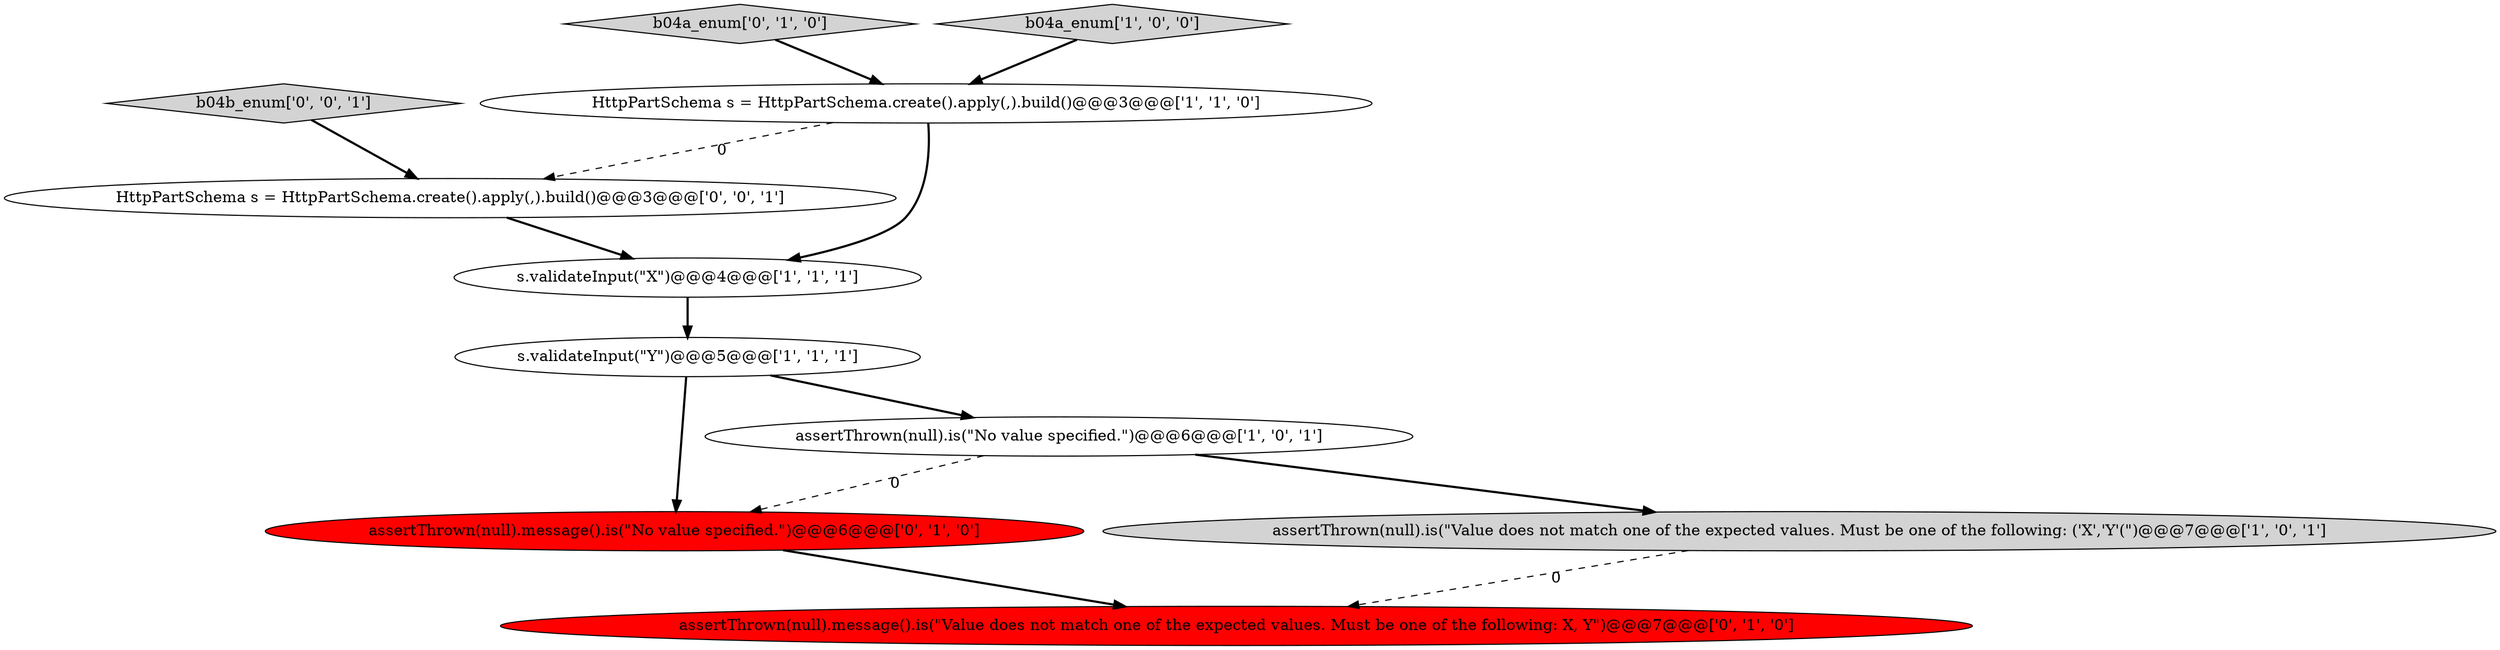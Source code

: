 digraph {
2 [style = filled, label = "s.validateInput(\"X\")@@@4@@@['1', '1', '1']", fillcolor = white, shape = ellipse image = "AAA0AAABBB1BBB"];
9 [style = filled, label = "b04b_enum['0', '0', '1']", fillcolor = lightgray, shape = diamond image = "AAA0AAABBB3BBB"];
7 [style = filled, label = "assertThrown(null).message().is(\"No value specified.\")@@@6@@@['0', '1', '0']", fillcolor = red, shape = ellipse image = "AAA1AAABBB2BBB"];
0 [style = filled, label = "s.validateInput(\"Y\")@@@5@@@['1', '1', '1']", fillcolor = white, shape = ellipse image = "AAA0AAABBB1BBB"];
8 [style = filled, label = "b04a_enum['0', '1', '0']", fillcolor = lightgray, shape = diamond image = "AAA0AAABBB2BBB"];
4 [style = filled, label = "assertThrown(null).is(\"No value specified.\")@@@6@@@['1', '0', '1']", fillcolor = white, shape = ellipse image = "AAA0AAABBB1BBB"];
3 [style = filled, label = "b04a_enum['1', '0', '0']", fillcolor = lightgray, shape = diamond image = "AAA0AAABBB1BBB"];
6 [style = filled, label = "assertThrown(null).message().is(\"Value does not match one of the expected values. Must be one of the following: X, Y\")@@@7@@@['0', '1', '0']", fillcolor = red, shape = ellipse image = "AAA1AAABBB2BBB"];
1 [style = filled, label = "assertThrown(null).is(\"Value does not match one of the expected values. Must be one of the following: ('X','Y'(\")@@@7@@@['1', '0', '1']", fillcolor = lightgray, shape = ellipse image = "AAA0AAABBB1BBB"];
10 [style = filled, label = "HttpPartSchema s = HttpPartSchema.create().apply(,).build()@@@3@@@['0', '0', '1']", fillcolor = white, shape = ellipse image = "AAA0AAABBB3BBB"];
5 [style = filled, label = "HttpPartSchema s = HttpPartSchema.create().apply(,).build()@@@3@@@['1', '1', '0']", fillcolor = white, shape = ellipse image = "AAA0AAABBB1BBB"];
5->2 [style = bold, label=""];
3->5 [style = bold, label=""];
2->0 [style = bold, label=""];
4->1 [style = bold, label=""];
10->2 [style = bold, label=""];
9->10 [style = bold, label=""];
8->5 [style = bold, label=""];
5->10 [style = dashed, label="0"];
0->4 [style = bold, label=""];
4->7 [style = dashed, label="0"];
1->6 [style = dashed, label="0"];
7->6 [style = bold, label=""];
0->7 [style = bold, label=""];
}
